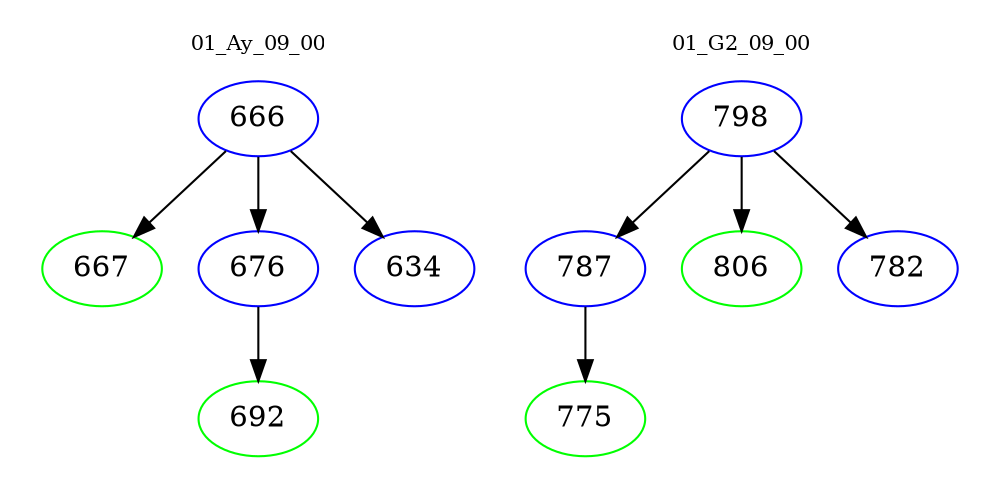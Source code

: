 digraph{
subgraph cluster_0 {
color = white
label = "01_Ay_09_00";
fontsize=10;
T0_666 [label="666", color="blue"]
T0_666 -> T0_667 [color="black"]
T0_667 [label="667", color="green"]
T0_666 -> T0_676 [color="black"]
T0_676 [label="676", color="blue"]
T0_676 -> T0_692 [color="black"]
T0_692 [label="692", color="green"]
T0_666 -> T0_634 [color="black"]
T0_634 [label="634", color="blue"]
}
subgraph cluster_1 {
color = white
label = "01_G2_09_00";
fontsize=10;
T1_798 [label="798", color="blue"]
T1_798 -> T1_787 [color="black"]
T1_787 [label="787", color="blue"]
T1_787 -> T1_775 [color="black"]
T1_775 [label="775", color="green"]
T1_798 -> T1_806 [color="black"]
T1_806 [label="806", color="green"]
T1_798 -> T1_782 [color="black"]
T1_782 [label="782", color="blue"]
}
}

